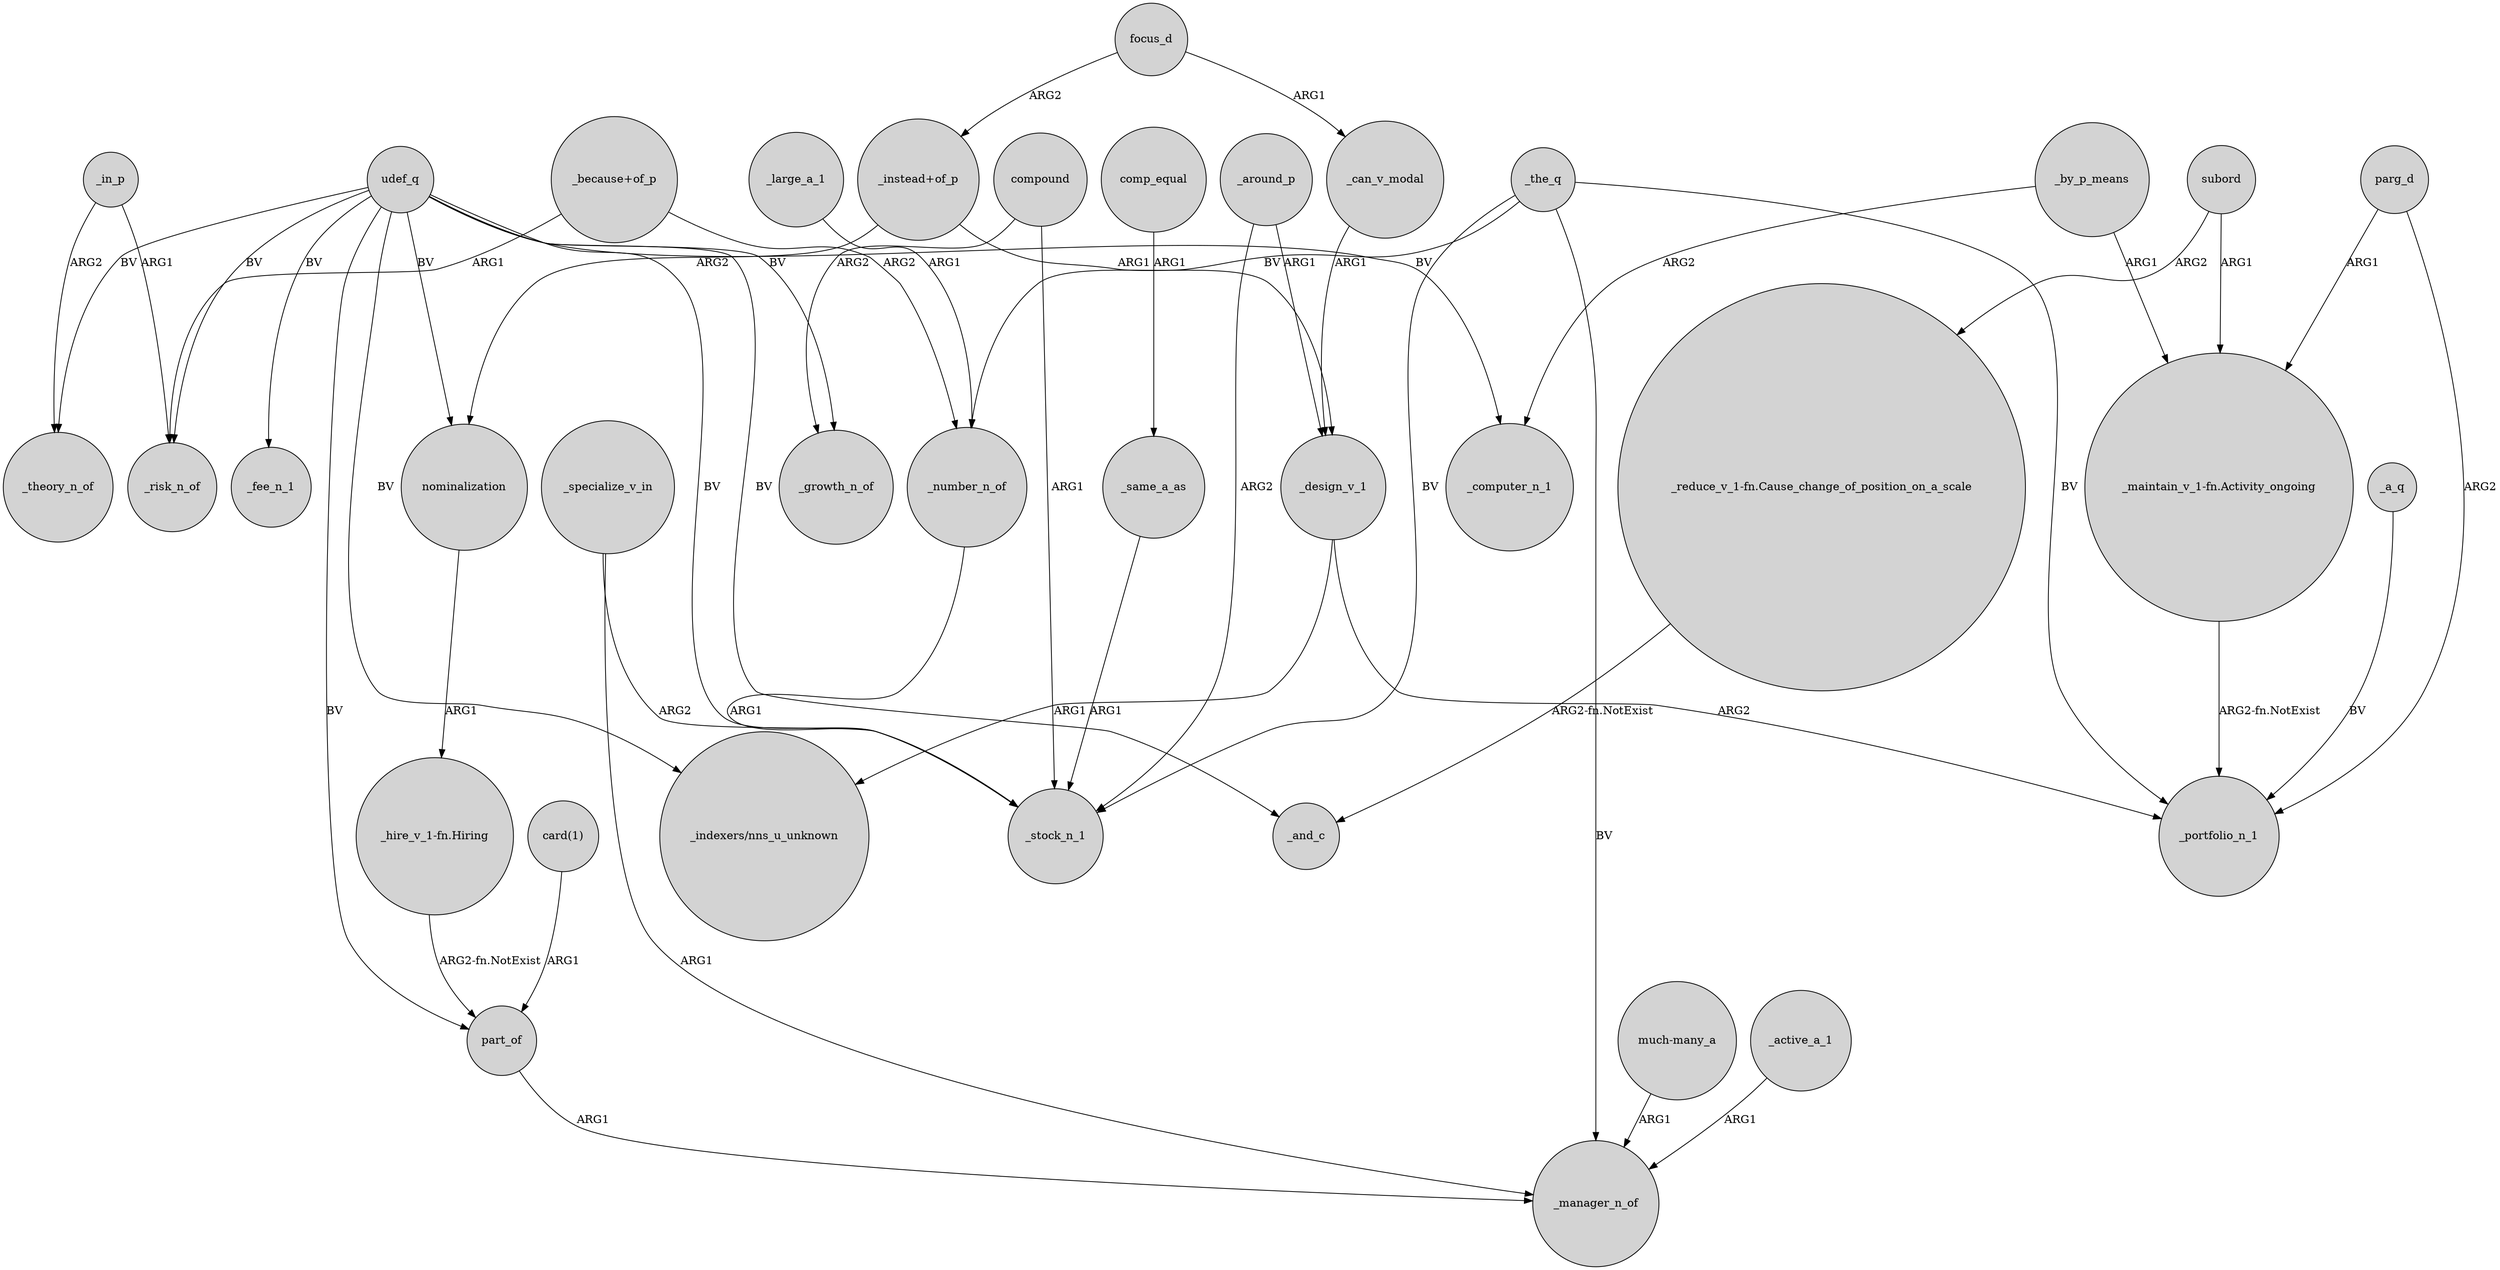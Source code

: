 digraph {
	node [shape=circle style=filled]
	udef_q -> _risk_n_of [label=BV]
	subord -> "_maintain_v_1-fn.Activity_ongoing" [label=ARG1]
	_same_a_as -> _stock_n_1 [label=ARG1]
	udef_q -> part_of [label=BV]
	_the_q -> _manager_n_of [label=BV]
	_specialize_v_in -> _manager_n_of [label=ARG1]
	_the_q -> _portfolio_n_1 [label=BV]
	udef_q -> _fee_n_1 [label=BV]
	udef_q -> "_indexers/nns_u_unknown" [label=BV]
	"_instead+of_p" -> _design_v_1 [label=ARG1]
	_the_q -> _stock_n_1 [label=BV]
	"much-many_a" -> _manager_n_of [label=ARG1]
	"_because+of_p" -> _number_n_of [label=ARG2]
	_number_n_of -> _stock_n_1 [label=ARG1]
	_the_q -> _number_n_of [label=BV]
	_around_p -> _design_v_1 [label=ARG1]
	compound -> _stock_n_1 [label=ARG1]
	parg_d -> "_maintain_v_1-fn.Activity_ongoing" [label=ARG1]
	_can_v_modal -> _design_v_1 [label=ARG1]
	compound -> _growth_n_of [label=ARG2]
	"_instead+of_p" -> nominalization [label=ARG2]
	part_of -> _manager_n_of [label=ARG1]
	udef_q -> _computer_n_1 [label=BV]
	_large_a_1 -> _number_n_of [label=ARG1]
	focus_d -> "_instead+of_p" [label=ARG2]
	udef_q -> _stock_n_1 [label=BV]
	"_maintain_v_1-fn.Activity_ongoing" -> _portfolio_n_1 [label="ARG2-fn.NotExist"]
	comp_equal -> _same_a_as [label=ARG1]
	_by_p_means -> "_maintain_v_1-fn.Activity_ongoing" [label=ARG1]
	nominalization -> "_hire_v_1-fn.Hiring" [label=ARG1]
	subord -> "_reduce_v_1-fn.Cause_change_of_position_on_a_scale" [label=ARG2]
	"_hire_v_1-fn.Hiring" -> part_of [label="ARG2-fn.NotExist"]
	_by_p_means -> _computer_n_1 [label=ARG2]
	udef_q -> nominalization [label=BV]
	parg_d -> _portfolio_n_1 [label=ARG2]
	_in_p -> _theory_n_of [label=ARG2]
	"_because+of_p" -> _risk_n_of [label=ARG1]
	"card(1)" -> part_of [label=ARG1]
	_in_p -> _risk_n_of [label=ARG1]
	_specialize_v_in -> _stock_n_1 [label=ARG2]
	_a_q -> _portfolio_n_1 [label=BV]
	_active_a_1 -> _manager_n_of [label=ARG1]
	focus_d -> _can_v_modal [label=ARG1]
	"_reduce_v_1-fn.Cause_change_of_position_on_a_scale" -> _and_c [label="ARG2-fn.NotExist"]
	udef_q -> _theory_n_of [label=BV]
	udef_q -> _growth_n_of [label=BV]
	udef_q -> _and_c [label=BV]
	_around_p -> _stock_n_1 [label=ARG2]
	_design_v_1 -> "_indexers/nns_u_unknown" [label=ARG1]
	_design_v_1 -> _portfolio_n_1 [label=ARG2]
}
